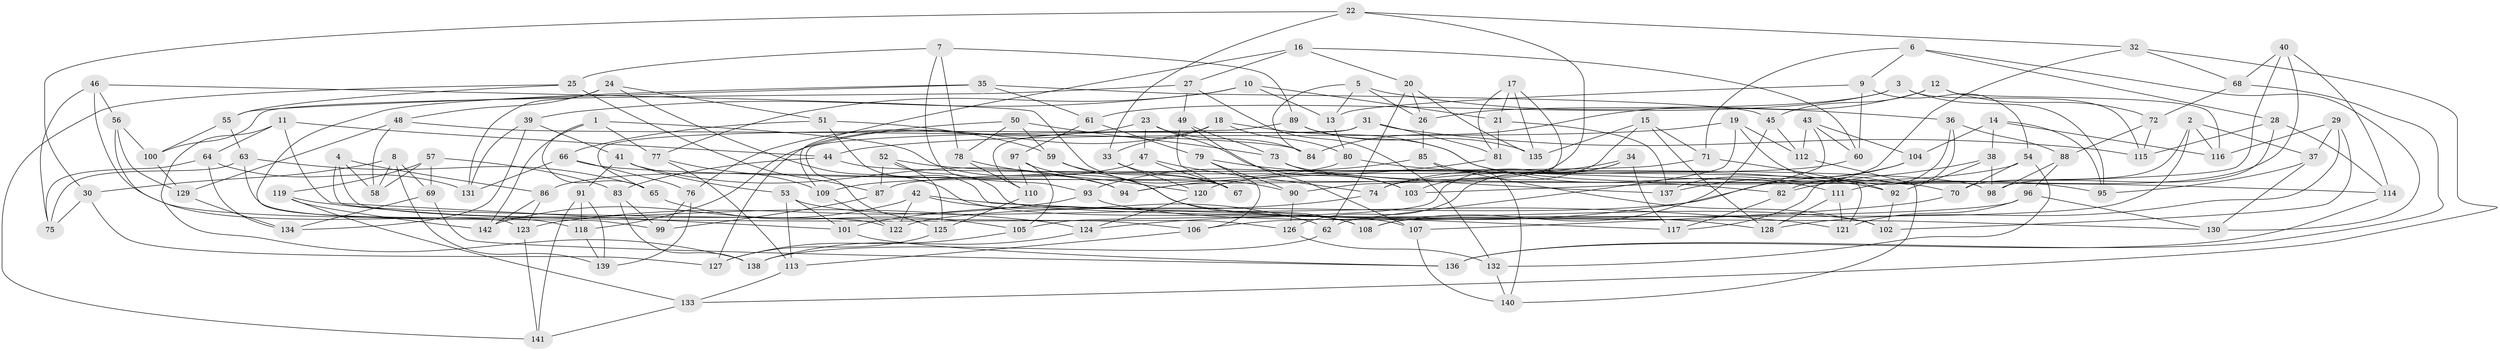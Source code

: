 // Generated by graph-tools (version 1.1) at 2025/03/03/09/25 03:03:10]
// undirected, 142 vertices, 284 edges
graph export_dot {
graph [start="1"]
  node [color=gray90,style=filled];
  1;
  2;
  3;
  4;
  5;
  6;
  7;
  8;
  9;
  10;
  11;
  12;
  13;
  14;
  15;
  16;
  17;
  18;
  19;
  20;
  21;
  22;
  23;
  24;
  25;
  26;
  27;
  28;
  29;
  30;
  31;
  32;
  33;
  34;
  35;
  36;
  37;
  38;
  39;
  40;
  41;
  42;
  43;
  44;
  45;
  46;
  47;
  48;
  49;
  50;
  51;
  52;
  53;
  54;
  55;
  56;
  57;
  58;
  59;
  60;
  61;
  62;
  63;
  64;
  65;
  66;
  67;
  68;
  69;
  70;
  71;
  72;
  73;
  74;
  75;
  76;
  77;
  78;
  79;
  80;
  81;
  82;
  83;
  84;
  85;
  86;
  87;
  88;
  89;
  90;
  91;
  92;
  93;
  94;
  95;
  96;
  97;
  98;
  99;
  100;
  101;
  102;
  103;
  104;
  105;
  106;
  107;
  108;
  109;
  110;
  111;
  112;
  113;
  114;
  115;
  116;
  117;
  118;
  119;
  120;
  121;
  122;
  123;
  124;
  125;
  126;
  127;
  128;
  129;
  130;
  131;
  132;
  133;
  134;
  135;
  136;
  137;
  138;
  139;
  140;
  141;
  142;
  1 -- 77;
  1 -- 94;
  1 -- 142;
  1 -- 65;
  2 -- 70;
  2 -- 116;
  2 -- 37;
  2 -- 108;
  3 -- 61;
  3 -- 26;
  3 -- 115;
  3 -- 95;
  4 -- 86;
  4 -- 126;
  4 -- 58;
  4 -- 106;
  5 -- 13;
  5 -- 36;
  5 -- 26;
  5 -- 84;
  6 -- 71;
  6 -- 9;
  6 -- 130;
  6 -- 28;
  7 -- 93;
  7 -- 89;
  7 -- 25;
  7 -- 78;
  8 -- 69;
  8 -- 139;
  8 -- 58;
  8 -- 30;
  9 -- 13;
  9 -- 60;
  9 -- 54;
  10 -- 13;
  10 -- 39;
  10 -- 77;
  10 -- 21;
  11 -- 44;
  11 -- 138;
  11 -- 64;
  11 -- 101;
  12 -- 84;
  12 -- 45;
  12 -- 116;
  12 -- 72;
  13 -- 80;
  14 -- 38;
  14 -- 116;
  14 -- 95;
  14 -- 104;
  15 -- 128;
  15 -- 135;
  15 -- 71;
  15 -- 103;
  16 -- 27;
  16 -- 20;
  16 -- 60;
  16 -- 109;
  17 -- 135;
  17 -- 81;
  17 -- 90;
  17 -- 21;
  18 -- 33;
  18 -- 118;
  18 -- 95;
  18 -- 80;
  19 -- 44;
  19 -- 92;
  19 -- 112;
  19 -- 62;
  20 -- 26;
  20 -- 62;
  20 -- 135;
  21 -- 81;
  21 -- 137;
  22 -- 30;
  22 -- 32;
  22 -- 94;
  22 -- 33;
  23 -- 84;
  23 -- 76;
  23 -- 103;
  23 -- 47;
  24 -- 131;
  24 -- 48;
  24 -- 51;
  24 -- 107;
  25 -- 55;
  25 -- 87;
  25 -- 141;
  26 -- 85;
  27 -- 49;
  27 -- 100;
  27 -- 132;
  28 -- 98;
  28 -- 114;
  28 -- 115;
  29 -- 116;
  29 -- 128;
  29 -- 102;
  29 -- 37;
  30 -- 127;
  30 -- 75;
  31 -- 115;
  31 -- 110;
  31 -- 65;
  31 -- 81;
  32 -- 137;
  32 -- 68;
  32 -- 133;
  33 -- 120;
  33 -- 67;
  34 -- 126;
  34 -- 105;
  34 -- 117;
  34 -- 74;
  35 -- 61;
  35 -- 123;
  35 -- 55;
  35 -- 45;
  36 -- 117;
  36 -- 82;
  36 -- 88;
  37 -- 95;
  37 -- 130;
  38 -- 92;
  38 -- 98;
  38 -- 82;
  39 -- 41;
  39 -- 131;
  39 -- 134;
  40 -- 103;
  40 -- 111;
  40 -- 114;
  40 -- 68;
  41 -- 94;
  41 -- 91;
  41 -- 53;
  42 -- 121;
  42 -- 62;
  42 -- 122;
  42 -- 142;
  43 -- 112;
  43 -- 104;
  43 -- 60;
  43 -- 124;
  44 -- 98;
  44 -- 83;
  45 -- 108;
  45 -- 112;
  46 -- 56;
  46 -- 75;
  46 -- 122;
  46 -- 90;
  47 -- 86;
  47 -- 74;
  47 -- 67;
  48 -- 129;
  48 -- 58;
  48 -- 84;
  49 -- 73;
  49 -- 107;
  49 -- 67;
  50 -- 59;
  50 -- 73;
  50 -- 127;
  50 -- 78;
  51 -- 59;
  51 -- 66;
  51 -- 117;
  52 -- 125;
  52 -- 87;
  52 -- 70;
  52 -- 130;
  53 -- 113;
  53 -- 108;
  53 -- 101;
  54 -- 70;
  54 -- 132;
  54 -- 120;
  55 -- 63;
  55 -- 100;
  56 -- 118;
  56 -- 100;
  56 -- 129;
  57 -- 119;
  57 -- 83;
  57 -- 69;
  57 -- 58;
  59 -- 108;
  59 -- 67;
  60 -- 74;
  61 -- 97;
  61 -- 79;
  62 -- 138;
  63 -- 65;
  63 -- 99;
  63 -- 75;
  64 -- 75;
  64 -- 134;
  64 -- 131;
  65 -- 105;
  66 -- 131;
  66 -- 114;
  66 -- 76;
  68 -- 136;
  68 -- 72;
  69 -- 136;
  69 -- 134;
  70 -- 107;
  71 -- 87;
  71 -- 121;
  72 -- 88;
  72 -- 115;
  73 -- 82;
  73 -- 103;
  74 -- 101;
  76 -- 99;
  76 -- 139;
  77 -- 113;
  77 -- 109;
  78 -- 110;
  78 -- 120;
  79 -- 137;
  79 -- 90;
  79 -- 106;
  80 -- 92;
  80 -- 109;
  81 -- 94;
  82 -- 117;
  83 -- 99;
  83 -- 138;
  85 -- 140;
  85 -- 93;
  85 -- 102;
  86 -- 123;
  86 -- 142;
  87 -- 99;
  88 -- 96;
  88 -- 98;
  89 -- 135;
  89 -- 111;
  89 -- 125;
  90 -- 126;
  91 -- 139;
  91 -- 118;
  91 -- 141;
  92 -- 102;
  93 -- 123;
  93 -- 128;
  96 -- 121;
  96 -- 130;
  96 -- 106;
  97 -- 110;
  97 -- 102;
  97 -- 105;
  100 -- 129;
  101 -- 136;
  104 -- 122;
  104 -- 137;
  105 -- 127;
  106 -- 113;
  107 -- 140;
  109 -- 122;
  110 -- 125;
  111 -- 128;
  111 -- 121;
  112 -- 140;
  113 -- 133;
  114 -- 136;
  118 -- 139;
  119 -- 142;
  119 -- 133;
  119 -- 124;
  120 -- 124;
  123 -- 141;
  124 -- 138;
  125 -- 127;
  126 -- 132;
  129 -- 134;
  132 -- 140;
  133 -- 141;
}
